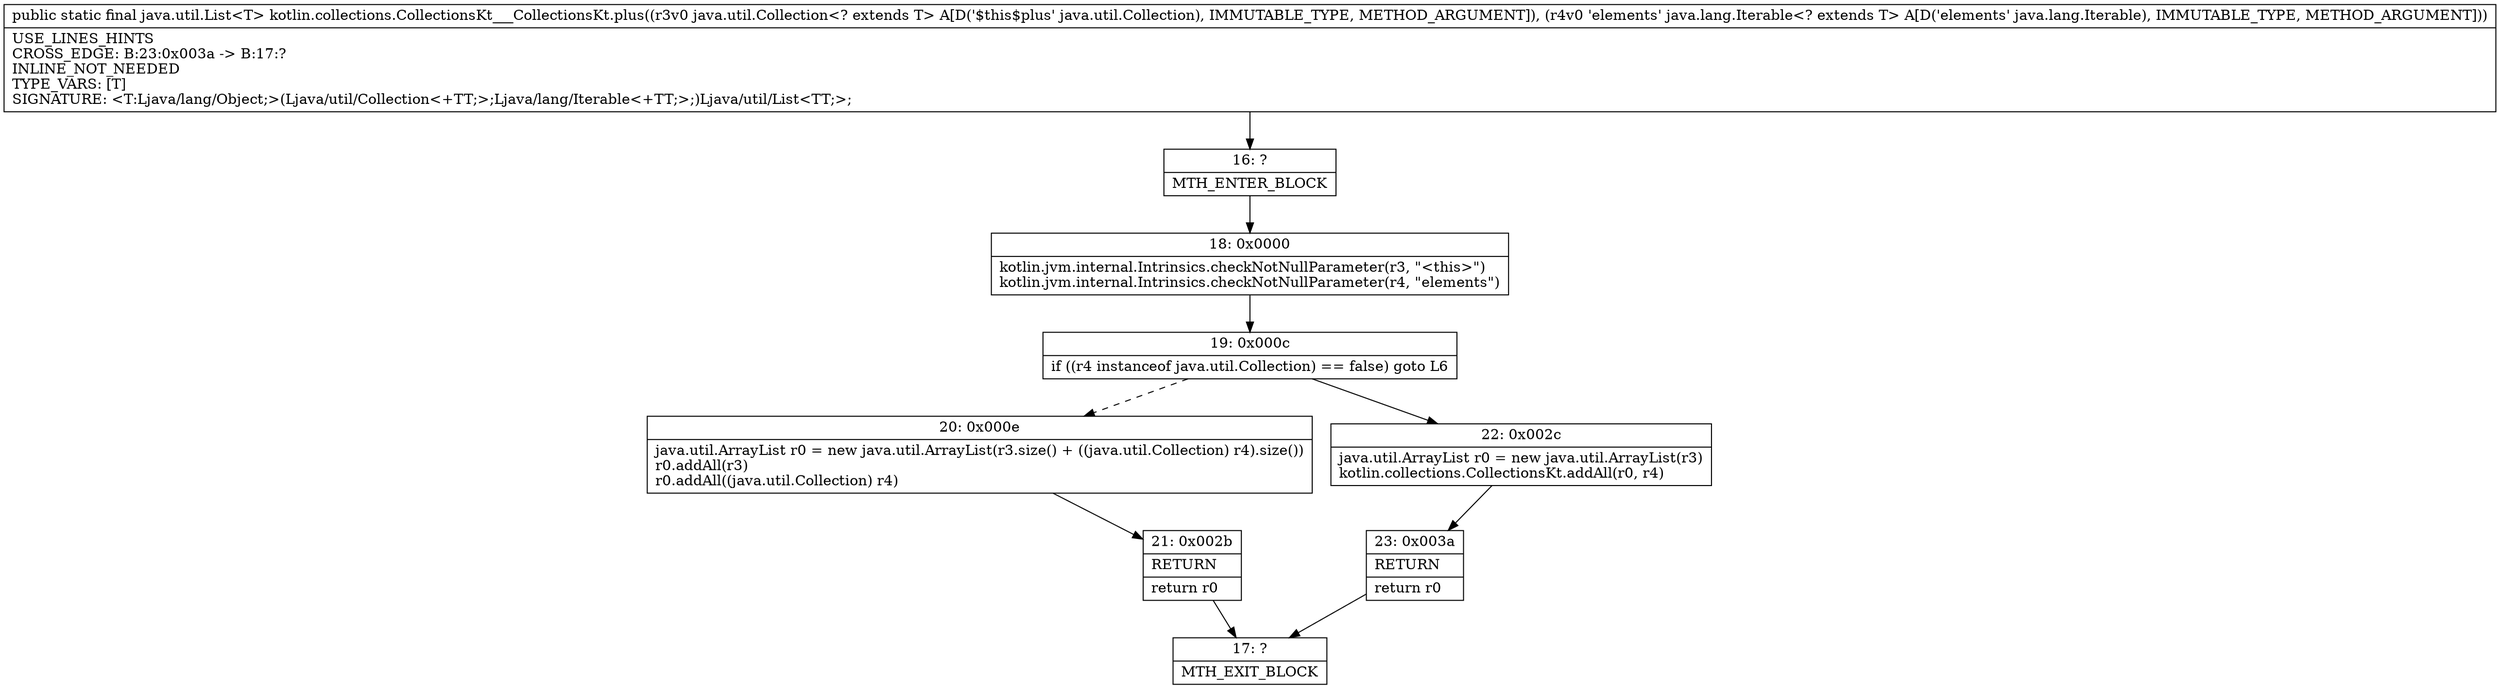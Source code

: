 digraph "CFG forkotlin.collections.CollectionsKt___CollectionsKt.plus(Ljava\/util\/Collection;Ljava\/lang\/Iterable;)Ljava\/util\/List;" {
Node_16 [shape=record,label="{16\:\ ?|MTH_ENTER_BLOCK\l}"];
Node_18 [shape=record,label="{18\:\ 0x0000|kotlin.jvm.internal.Intrinsics.checkNotNullParameter(r3, \"\<this\>\")\lkotlin.jvm.internal.Intrinsics.checkNotNullParameter(r4, \"elements\")\l}"];
Node_19 [shape=record,label="{19\:\ 0x000c|if ((r4 instanceof java.util.Collection) == false) goto L6\l}"];
Node_20 [shape=record,label="{20\:\ 0x000e|java.util.ArrayList r0 = new java.util.ArrayList(r3.size() + ((java.util.Collection) r4).size())\lr0.addAll(r3)\lr0.addAll((java.util.Collection) r4)\l}"];
Node_21 [shape=record,label="{21\:\ 0x002b|RETURN\l|return r0\l}"];
Node_17 [shape=record,label="{17\:\ ?|MTH_EXIT_BLOCK\l}"];
Node_22 [shape=record,label="{22\:\ 0x002c|java.util.ArrayList r0 = new java.util.ArrayList(r3)\lkotlin.collections.CollectionsKt.addAll(r0, r4)\l}"];
Node_23 [shape=record,label="{23\:\ 0x003a|RETURN\l|return r0\l}"];
MethodNode[shape=record,label="{public static final java.util.List\<T\> kotlin.collections.CollectionsKt___CollectionsKt.plus((r3v0 java.util.Collection\<? extends T\> A[D('$this$plus' java.util.Collection), IMMUTABLE_TYPE, METHOD_ARGUMENT]), (r4v0 'elements' java.lang.Iterable\<? extends T\> A[D('elements' java.lang.Iterable), IMMUTABLE_TYPE, METHOD_ARGUMENT]))  | USE_LINES_HINTS\lCROSS_EDGE: B:23:0x003a \-\> B:17:?\lINLINE_NOT_NEEDED\lTYPE_VARS: [T]\lSIGNATURE: \<T:Ljava\/lang\/Object;\>(Ljava\/util\/Collection\<+TT;\>;Ljava\/lang\/Iterable\<+TT;\>;)Ljava\/util\/List\<TT;\>;\l}"];
MethodNode -> Node_16;Node_16 -> Node_18;
Node_18 -> Node_19;
Node_19 -> Node_20[style=dashed];
Node_19 -> Node_22;
Node_20 -> Node_21;
Node_21 -> Node_17;
Node_22 -> Node_23;
Node_23 -> Node_17;
}


